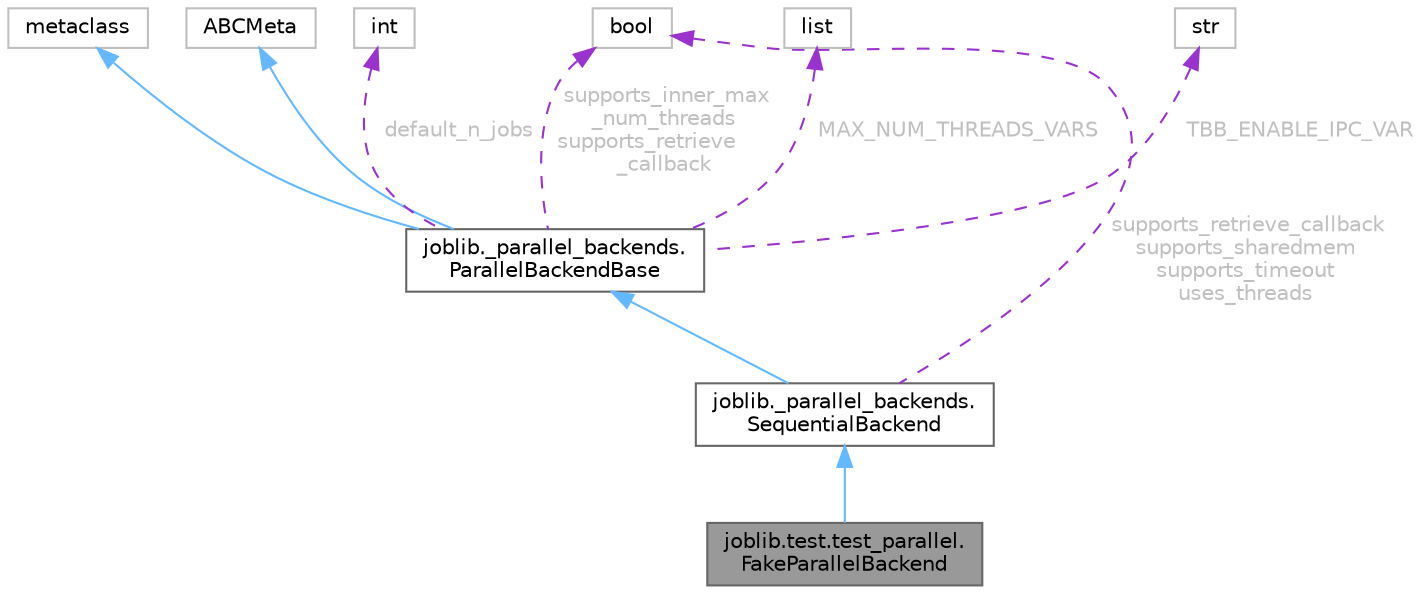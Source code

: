 digraph "joblib.test.test_parallel.FakeParallelBackend"
{
 // LATEX_PDF_SIZE
  bgcolor="transparent";
  edge [fontname=Helvetica,fontsize=10,labelfontname=Helvetica,labelfontsize=10];
  node [fontname=Helvetica,fontsize=10,shape=box,height=0.2,width=0.4];
  Node1 [id="Node000001",label="joblib.test.test_parallel.\lFakeParallelBackend",height=0.2,width=0.4,color="gray40", fillcolor="grey60", style="filled", fontcolor="black",tooltip=" "];
  Node2 -> Node1 [id="edge10_Node000001_Node000002",dir="back",color="steelblue1",style="solid",tooltip=" "];
  Node2 [id="Node000002",label="joblib._parallel_backends.\lSequentialBackend",height=0.2,width=0.4,color="gray40", fillcolor="white", style="filled",URL="$d3/d2c/classjoblib_1_1__parallel__backends_1_1SequentialBackend.html",tooltip=" "];
  Node3 -> Node2 [id="edge11_Node000002_Node000003",dir="back",color="steelblue1",style="solid",tooltip=" "];
  Node3 [id="Node000003",label="joblib._parallel_backends.\lParallelBackendBase",height=0.2,width=0.4,color="gray40", fillcolor="white", style="filled",URL="$da/de3/classjoblib_1_1__parallel__backends_1_1ParallelBackendBase.html",tooltip=" "];
  Node4 -> Node3 [id="edge12_Node000003_Node000004",dir="back",color="steelblue1",style="solid",tooltip=" "];
  Node4 [id="Node000004",label="metaclass",height=0.2,width=0.4,color="grey75", fillcolor="white", style="filled",URL="$d1/d9a/classmetaclass.html",tooltip=" "];
  Node5 -> Node3 [id="edge13_Node000003_Node000005",dir="back",color="steelblue1",style="solid",tooltip=" "];
  Node5 [id="Node000005",label="ABCMeta",height=0.2,width=0.4,color="grey75", fillcolor="white", style="filled",URL="$df/d42/classABCMeta.html",tooltip=" "];
  Node6 -> Node3 [id="edge14_Node000003_Node000006",dir="back",color="darkorchid3",style="dashed",tooltip=" ",label=" default_n_jobs",fontcolor="grey" ];
  Node6 [id="Node000006",label="int",height=0.2,width=0.4,color="grey75", fillcolor="white", style="filled",tooltip=" "];
  Node7 -> Node3 [id="edge15_Node000003_Node000007",dir="back",color="darkorchid3",style="dashed",tooltip=" ",label=" supports_inner_max\l_num_threads\nsupports_retrieve\l_callback",fontcolor="grey" ];
  Node7 [id="Node000007",label="bool",height=0.2,width=0.4,color="grey75", fillcolor="white", style="filled",tooltip=" "];
  Node8 -> Node3 [id="edge16_Node000003_Node000008",dir="back",color="darkorchid3",style="dashed",tooltip=" ",label=" MAX_NUM_THREADS_VARS",fontcolor="grey" ];
  Node8 [id="Node000008",label="list",height=0.2,width=0.4,color="grey75", fillcolor="white", style="filled",tooltip=" "];
  Node9 -> Node3 [id="edge17_Node000003_Node000009",dir="back",color="darkorchid3",style="dashed",tooltip=" ",label=" TBB_ENABLE_IPC_VAR",fontcolor="grey" ];
  Node9 [id="Node000009",label="str",height=0.2,width=0.4,color="grey75", fillcolor="white", style="filled",tooltip=" "];
  Node7 -> Node2 [id="edge18_Node000002_Node000007",dir="back",color="darkorchid3",style="dashed",tooltip=" ",label=" supports_retrieve_callback\nsupports_sharedmem\nsupports_timeout\nuses_threads",fontcolor="grey" ];
}
